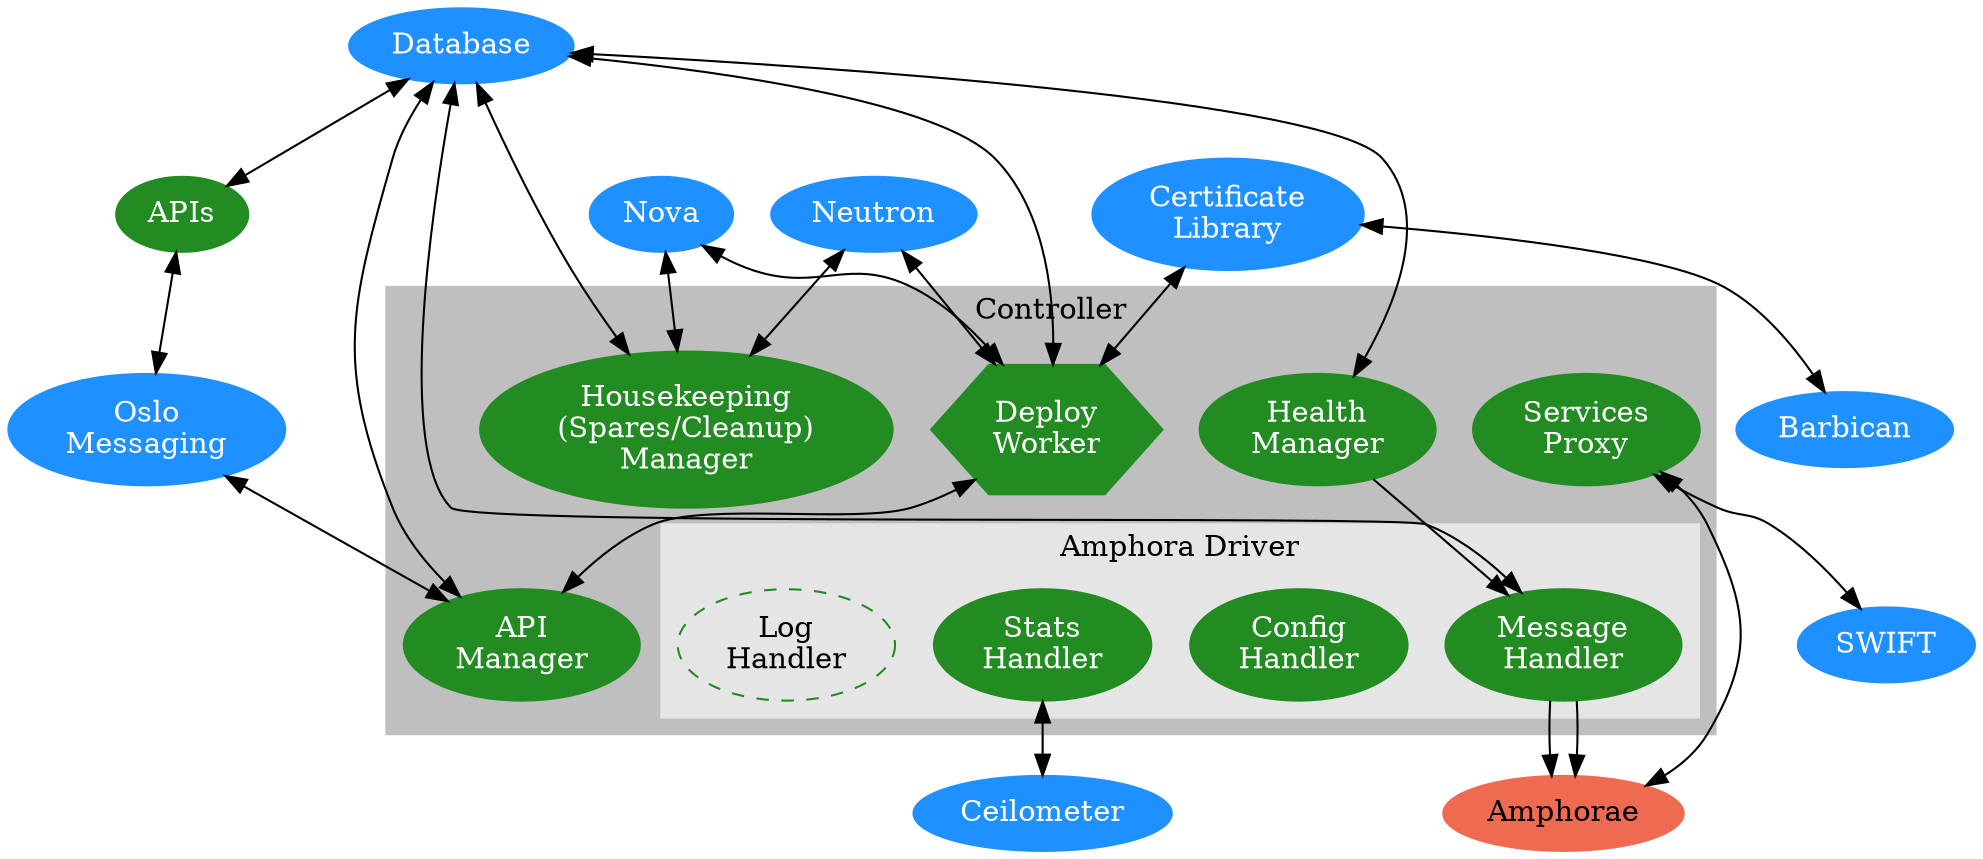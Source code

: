 /*
 * Copyright 2014 Hewlett-Packard Development Company, L.P.
 *
 * Licensed under the Apache License, Version 2.0 (the "License"); you may
 * not use this file except in compliance with the License. You may obtain
 * a copy of the License at
 *
 * http://www.apache.org/licenses/LICENSE-2.0
 *
 * Unless required by applicable law or agreed to in writing, software
 * distributed under the License is distributed on an "AS IS" BASIS, WITHOUT
 * WARRANTIES OR CONDITIONS OF ANY KIND, either express or implied. See the
 * License for the specific language governing permissions and limitations
 * under the License.
*/
digraph G {


   subgraph cluster0 {
      style=filled;
      color=gray75;


      label = "Controller";


      apim [label="API\nManager", fontcolor=white, color=forestgreen, style=filled];
      health [label="Health\nManager", fontcolor=white, color=forestgreen, style=filled];
      house [label="Housekeeping\n(Spares/Cleanup)\nManager", fontcolor=white, color=forestgreen, style=filled];
      deploy [label="Deploy\nWorker", fontcolor=white, color=forestgreen, style=filled, shape=hexagon];
      proxy [label="Services\nProxy", fontcolor=white, color=forestgreen, style=filled];


      subgraph cluster1 {
         style=filled;
         color=gray90;
         fontcolor=black;


         label = "Amphora Driver";
         msg [label="Message\nHandler", fontcolor=white, color=forestgreen, style=filled];
         config [label="Config\nHandler", fontcolor=white, color=forestgreen, style=filled];
         stats [label="Stats\nHandler", fontcolor=white, color=forestgreen, style=filled];
         log [label="Log\nHandler", fontcolor=black, color=forestgreen, style=dashed];
      }


      health -> msg;
   }


   db [label="Database", fontcolor=white, color=dodgerblue, style=filled];
   api [label="APIs", fontcolor=white, color=forestgreen, style=filled];
   oslo [label="Oslo\nMessaging", fontcolor=white, color=dodgerblue, style=filled];
   nova [label="Nova", fontcolor=white, color=dodgerblue, style=filled];
   neutron [label="Neutron", fontcolor=white, color=dodgerblue, style=filled];
   cert [label="Certificate\nLibrary", fontcolor=white, color=dodgerblue, style=filled];
   bbq [label="Barbican", fontcolor=white, color=dodgerblue, style=filled];
   swift [label="SWIFT", fontcolor=white, color=dodgerblue, style=filled];
   ceilo [label="Ceilometer", fontcolor=white, color=dodgerblue, style=filled];
   amp [label="Amphorae", fontcolor=black, color=coral2, style=filled];


   deploy -> apim [dir="both"];
   db -> api -> oslo -> apim [dir="both"];
   db -> deploy [dir="both"];
   db -> apim [dir="both"];
   db -> health [dir="both"];
   db -> house [dir="both"];
   db -> msg [dir="both"];
   nova -> deploy [dir="both"];
   nova -> house [dir="both"];
   neutron -> deploy [dir="both"];
   neutron -> house [dir="both"];
   proxy -> swift [dir="both"];
   proxy -> amp [dir="both"];
   cert -> deploy [dir="both"];
   cert -> bbq [dir="both"];
   stats -> ceilo [dir="both"];
   msg -> amp [ltail=cluster1];
   msg -> amp [ltail=cluster1];
}
